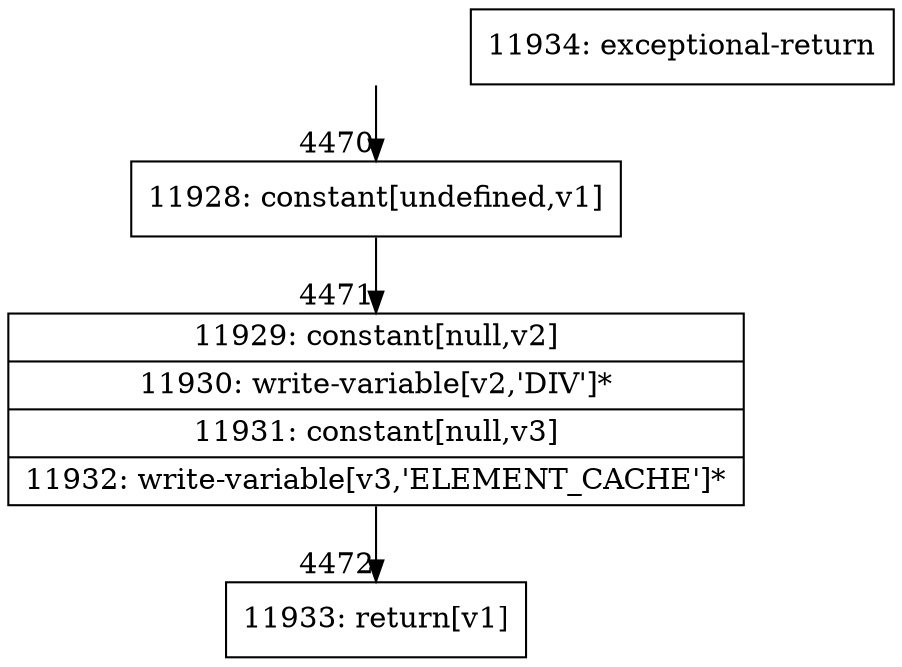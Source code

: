 digraph {
rankdir="TD"
BB_entry368[shape=none,label=""];
BB_entry368 -> BB4470 [tailport=s, headport=n, headlabel="    4470"]
BB4470 [shape=record label="{11928: constant[undefined,v1]}" ] 
BB4470 -> BB4471 [tailport=s, headport=n, headlabel="      4471"]
BB4471 [shape=record label="{11929: constant[null,v2]|11930: write-variable[v2,'DIV']*|11931: constant[null,v3]|11932: write-variable[v3,'ELEMENT_CACHE']*}" ] 
BB4471 -> BB4472 [tailport=s, headport=n, headlabel="      4472"]
BB4472 [shape=record label="{11933: return[v1]}" ] 
BB4473 [shape=record label="{11934: exceptional-return}" ] 
//#$~ 3475
}
